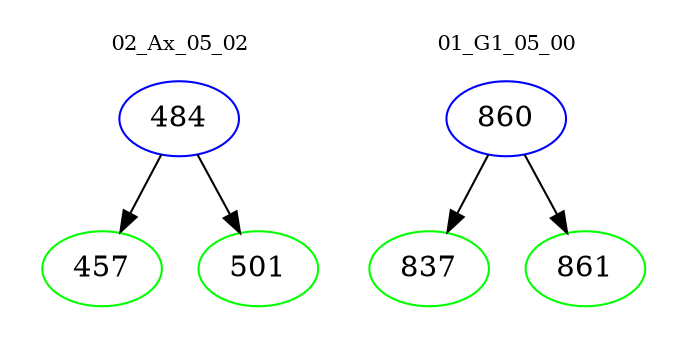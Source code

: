 digraph{
subgraph cluster_0 {
color = white
label = "02_Ax_05_02";
fontsize=10;
T0_484 [label="484", color="blue"]
T0_484 -> T0_457 [color="black"]
T0_457 [label="457", color="green"]
T0_484 -> T0_501 [color="black"]
T0_501 [label="501", color="green"]
}
subgraph cluster_1 {
color = white
label = "01_G1_05_00";
fontsize=10;
T1_860 [label="860", color="blue"]
T1_860 -> T1_837 [color="black"]
T1_837 [label="837", color="green"]
T1_860 -> T1_861 [color="black"]
T1_861 [label="861", color="green"]
}
}
